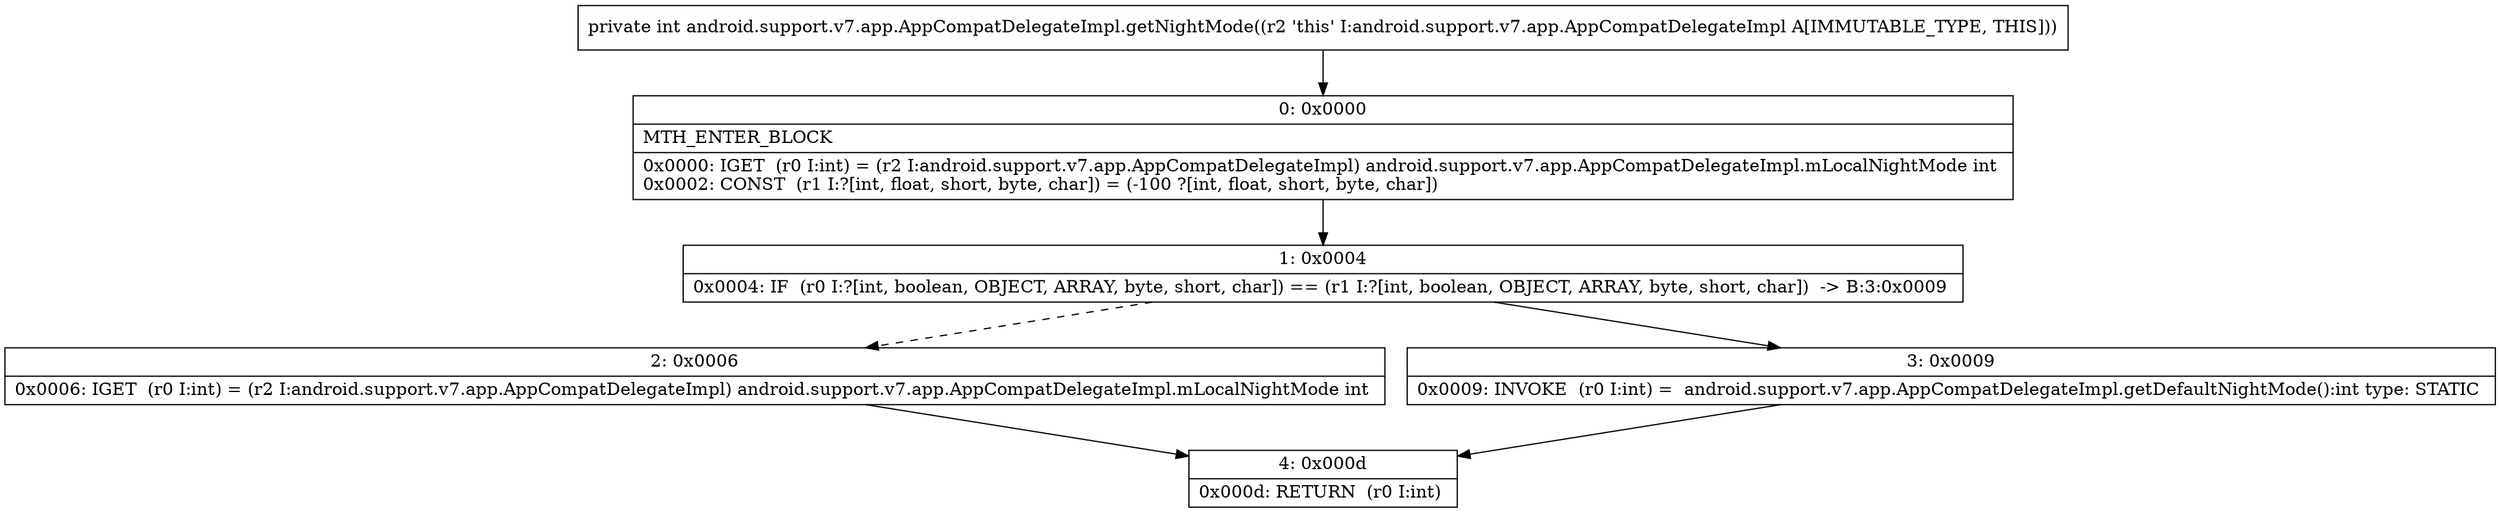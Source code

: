 digraph "CFG forandroid.support.v7.app.AppCompatDelegateImpl.getNightMode()I" {
Node_0 [shape=record,label="{0\:\ 0x0000|MTH_ENTER_BLOCK\l|0x0000: IGET  (r0 I:int) = (r2 I:android.support.v7.app.AppCompatDelegateImpl) android.support.v7.app.AppCompatDelegateImpl.mLocalNightMode int \l0x0002: CONST  (r1 I:?[int, float, short, byte, char]) = (\-100 ?[int, float, short, byte, char]) \l}"];
Node_1 [shape=record,label="{1\:\ 0x0004|0x0004: IF  (r0 I:?[int, boolean, OBJECT, ARRAY, byte, short, char]) == (r1 I:?[int, boolean, OBJECT, ARRAY, byte, short, char])  \-\> B:3:0x0009 \l}"];
Node_2 [shape=record,label="{2\:\ 0x0006|0x0006: IGET  (r0 I:int) = (r2 I:android.support.v7.app.AppCompatDelegateImpl) android.support.v7.app.AppCompatDelegateImpl.mLocalNightMode int \l}"];
Node_3 [shape=record,label="{3\:\ 0x0009|0x0009: INVOKE  (r0 I:int) =  android.support.v7.app.AppCompatDelegateImpl.getDefaultNightMode():int type: STATIC \l}"];
Node_4 [shape=record,label="{4\:\ 0x000d|0x000d: RETURN  (r0 I:int) \l}"];
MethodNode[shape=record,label="{private int android.support.v7.app.AppCompatDelegateImpl.getNightMode((r2 'this' I:android.support.v7.app.AppCompatDelegateImpl A[IMMUTABLE_TYPE, THIS])) }"];
MethodNode -> Node_0;
Node_0 -> Node_1;
Node_1 -> Node_2[style=dashed];
Node_1 -> Node_3;
Node_2 -> Node_4;
Node_3 -> Node_4;
}

